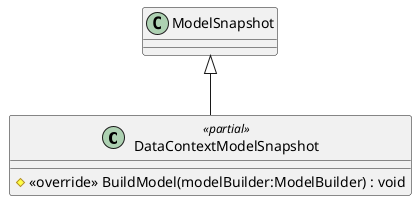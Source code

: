 @startuml
class DataContextModelSnapshot <<partial>> {
    # <<override>> BuildModel(modelBuilder:ModelBuilder) : void
}
ModelSnapshot <|-- DataContextModelSnapshot
@enduml
